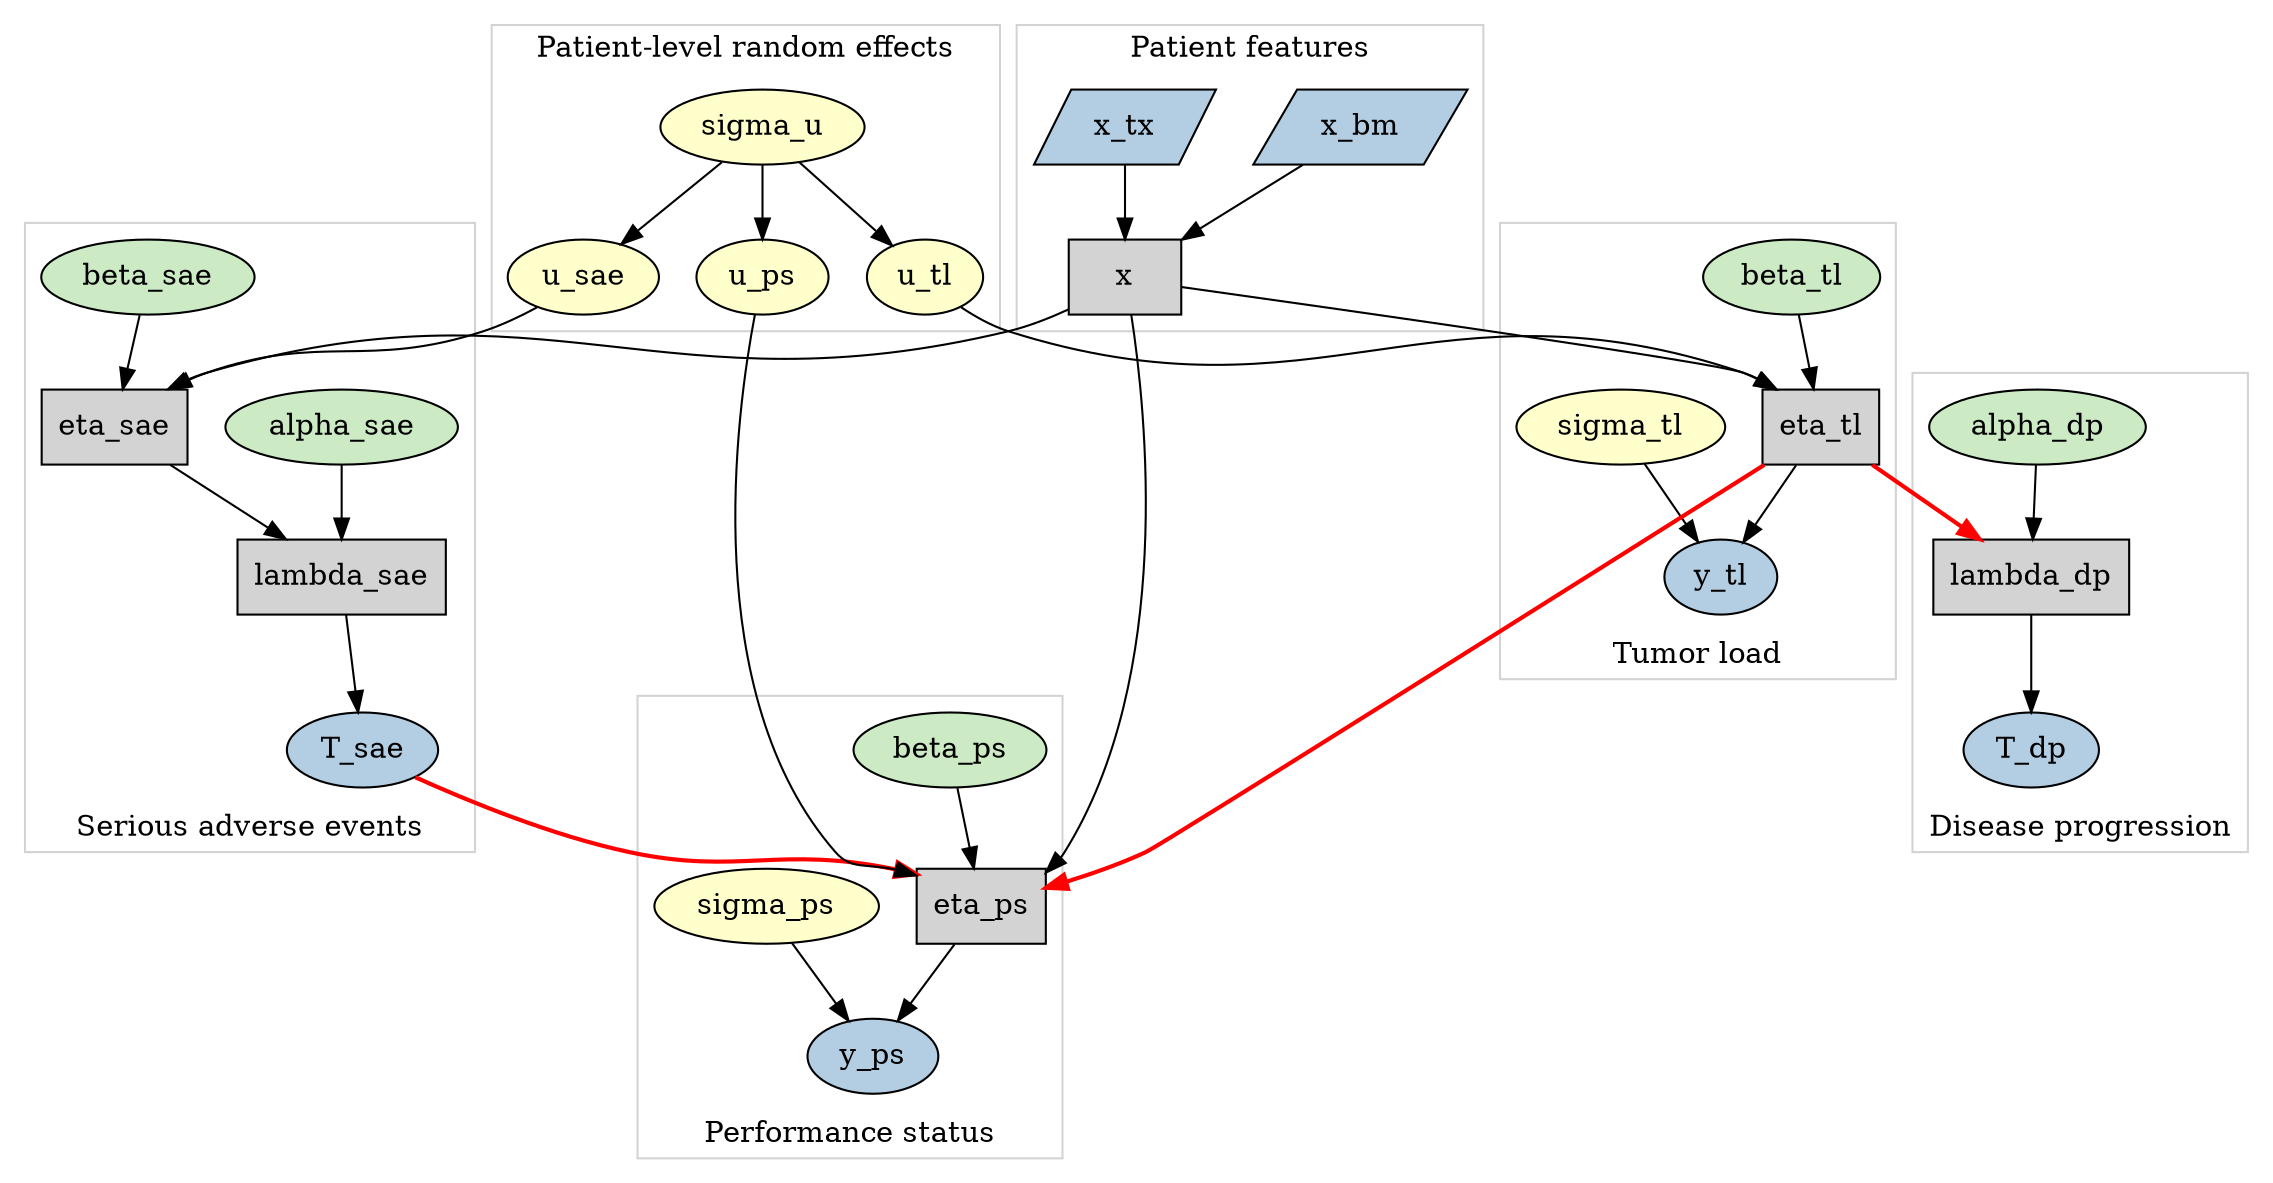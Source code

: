 strict digraph Model {
	
        node[colorscheme=pastel19, style=filled, shape=ellipse];
	
	subgraph clusterTL {
		label="Tumor load";
		color=lightgrey;
		labelloc="b";
		beta_tl[texlbl="$\beta^\mathrm{TL}$", fillcolor=3];
		sigma_tl[texlbl="$\sigma_\epsilon^\mathrm{TL}$", fillcolor=6];
		eta_tl[texlbl="$\eta^\mathrm{TL}$", shape=box];
		y_tl[texlbl="$y^\mathrm{TL}$", fillcolor=2];

		beta_tl -> eta_tl;
		{eta_tl, sigma_tl} -> y_tl;
        }

	subgraph clusterDP {
		label="Disease progression";
		color=lightgrey;
		labelloc="b";
		alpha_dp[texlbl="$\alpha^\mathrm{DP}$", fillcolor=3];
		lambda_dp[texlbl="$\lambda^\mathrm{DP}(t)$", shape=box];
		T_dp[texlbl="$T^\mathrm{DP}$", fillcolor=2];
		alpha_dp -> lambda_dp;
		lambda_dp -> T_dp;
	}
	
	subgraph clusterSAE {
		label="Serious adverse events";
		color=lightgrey;
		labelloc="b";
		alpha_sae[texlbl="$\alpha^\mathrm{SAE}$", fillcolor=3];
		beta_sae[texlbl="$\beta^\mathrm{SAE}$", fillcolor=3];
		eta_sae[texlbl="$\eta^\mathrm{SAE}$", shape=box];
		lambda_sae[texlbl="$\lambda^\mathrm{SAE}(t)$", shape=box];
		T_sae[texlbl="$T^\mathrm{SAE}$", fillcolor=2];
		
		beta_sae -> eta_sae;
		{eta_sae, alpha_sae} -> lambda_sae;
		lambda_sae -> T_sae;
	}

	subgraph clusterPS {
		label="Performance status";
		color=lightgrey;
		labelloc="b";
		beta_ps[texlbl="$\mathbf{\beta}^\mathrm{PS}$", fillcolor=3];
		sigma_ps[texlbl="$\sigma_\epsilon^\mathrm{PS}$", fillcolor=6];
		eta_ps[texlbl="$\eta^\mathrm{PS}$", shape=box];
		y_ps[texlbl="$y^\mathrm{PS}$", fillcolor=2];
		
		beta_ps -> eta_ps;
		{eta_ps, sigma_ps} -> y_ps;
	}
	
	subgraph clusterPatient {
		label="Patient-level random effects";
		color=lightgrey;
		// labelloc="b";
		sigma_u[texlbl="$\Sigma_u$", fillcolor=6];
		u_tl[texlbl="$u^\mathrm{TL}$", fillcolor=6];
		u_ps[texlbl="$u^\mathrm{PS}$", fillcolor=6];
		u_sae[texlbl="$u^\mathrm{SAE}$", fillcolor=6];
		sigma_u -> {u_tl, u_ps, u_sae};
	}
	
	subgraph clusterFeatures {
		label="Patient features";
		color=lightgrey;
		// labelloc="b";
		x_bm[shape=parallelogram, texlbl="$x_{\mathrm{bm}}$", fillcolor=2];
		x_tx[shape=parallelogram, texlbl="$x_{\mathrm{tx}}$", fillcolor=2];
		x[shape=box, texlbl="$x$"];
		
		{x_bm, x_tx} -> x;
	}

	// linear predictors
	x -> {eta_tl, eta_ps, eta_sae};
	
	// random effects
	u_tl -> eta_tl;
	u_ps -> eta_ps;
	u_sae -> eta_sae;
	
	// assumed causal links
	eta_tl -> lambda_dp [penwidth=2, color=red];
	{eta_tl, T_sae} -> eta_ps [penwidth=2, color=red];
	
	// layout tweaks
	// y_tl -> lambda_dp [style=invis];
}
